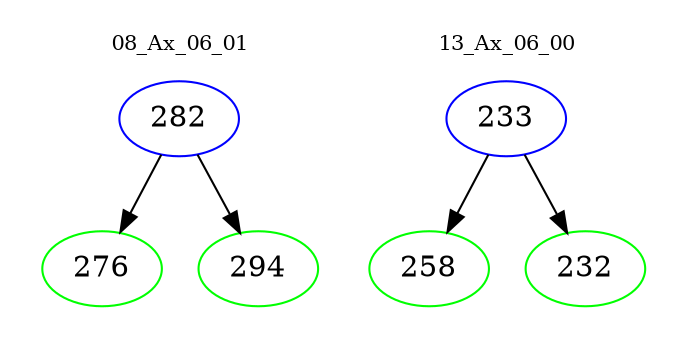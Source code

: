 digraph{
subgraph cluster_0 {
color = white
label = "08_Ax_06_01";
fontsize=10;
T0_282 [label="282", color="blue"]
T0_282 -> T0_276 [color="black"]
T0_276 [label="276", color="green"]
T0_282 -> T0_294 [color="black"]
T0_294 [label="294", color="green"]
}
subgraph cluster_1 {
color = white
label = "13_Ax_06_00";
fontsize=10;
T1_233 [label="233", color="blue"]
T1_233 -> T1_258 [color="black"]
T1_258 [label="258", color="green"]
T1_233 -> T1_232 [color="black"]
T1_232 [label="232", color="green"]
}
}
